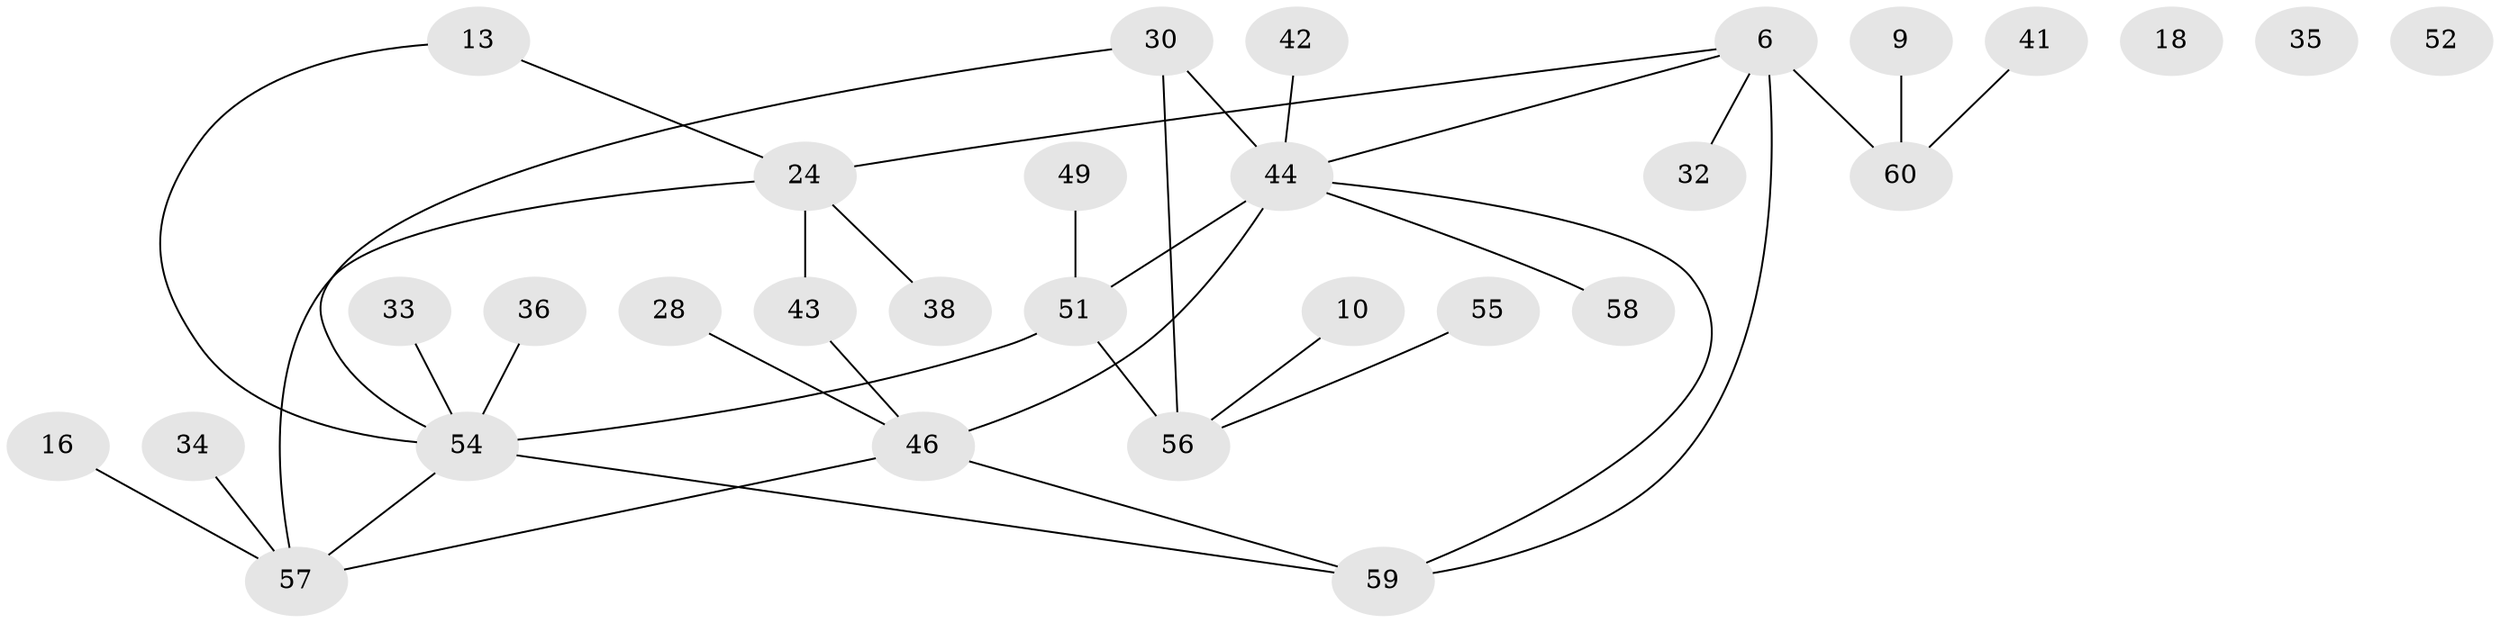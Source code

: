 // original degree distribution, {1: 0.26666666666666666, 2: 0.2833333333333333, 3: 0.1, 4: 0.16666666666666666, 7: 0.03333333333333333, 5: 0.1, 0: 0.05}
// Generated by graph-tools (version 1.1) at 2025/40/03/09/25 04:40:52]
// undirected, 30 vertices, 35 edges
graph export_dot {
graph [start="1"]
  node [color=gray90,style=filled];
  6;
  9;
  10;
  13;
  16;
  18;
  24;
  28;
  30;
  32 [super="+7+19"];
  33;
  34;
  35;
  36;
  38;
  41;
  42;
  43 [super="+37+15"];
  44 [super="+29+5"];
  46 [super="+12+22"];
  49;
  51 [super="+50"];
  52;
  54 [super="+11+4+40+39"];
  55 [super="+1+48"];
  56 [super="+25+23"];
  57 [super="+53"];
  58;
  59 [super="+47+31+45"];
  60 [super="+26"];
  6 -- 24;
  6 -- 59 [weight=2];
  6 -- 60 [weight=2];
  6 -- 44;
  6 -- 32;
  9 -- 60;
  10 -- 56;
  13 -- 24;
  13 -- 54;
  16 -- 57;
  24 -- 38;
  24 -- 57 [weight=2];
  24 -- 43 [weight=2];
  28 -- 46;
  30 -- 44 [weight=2];
  30 -- 56;
  30 -- 54 [weight=2];
  33 -- 54;
  34 -- 57;
  36 -- 54;
  41 -- 60;
  42 -- 44;
  43 -- 46;
  44 -- 51 [weight=2];
  44 -- 58;
  44 -- 46;
  44 -- 59;
  46 -- 57;
  46 -- 59 [weight=2];
  49 -- 51;
  51 -- 56 [weight=2];
  51 -- 54 [weight=3];
  54 -- 57;
  54 -- 59;
  55 -- 56;
}
